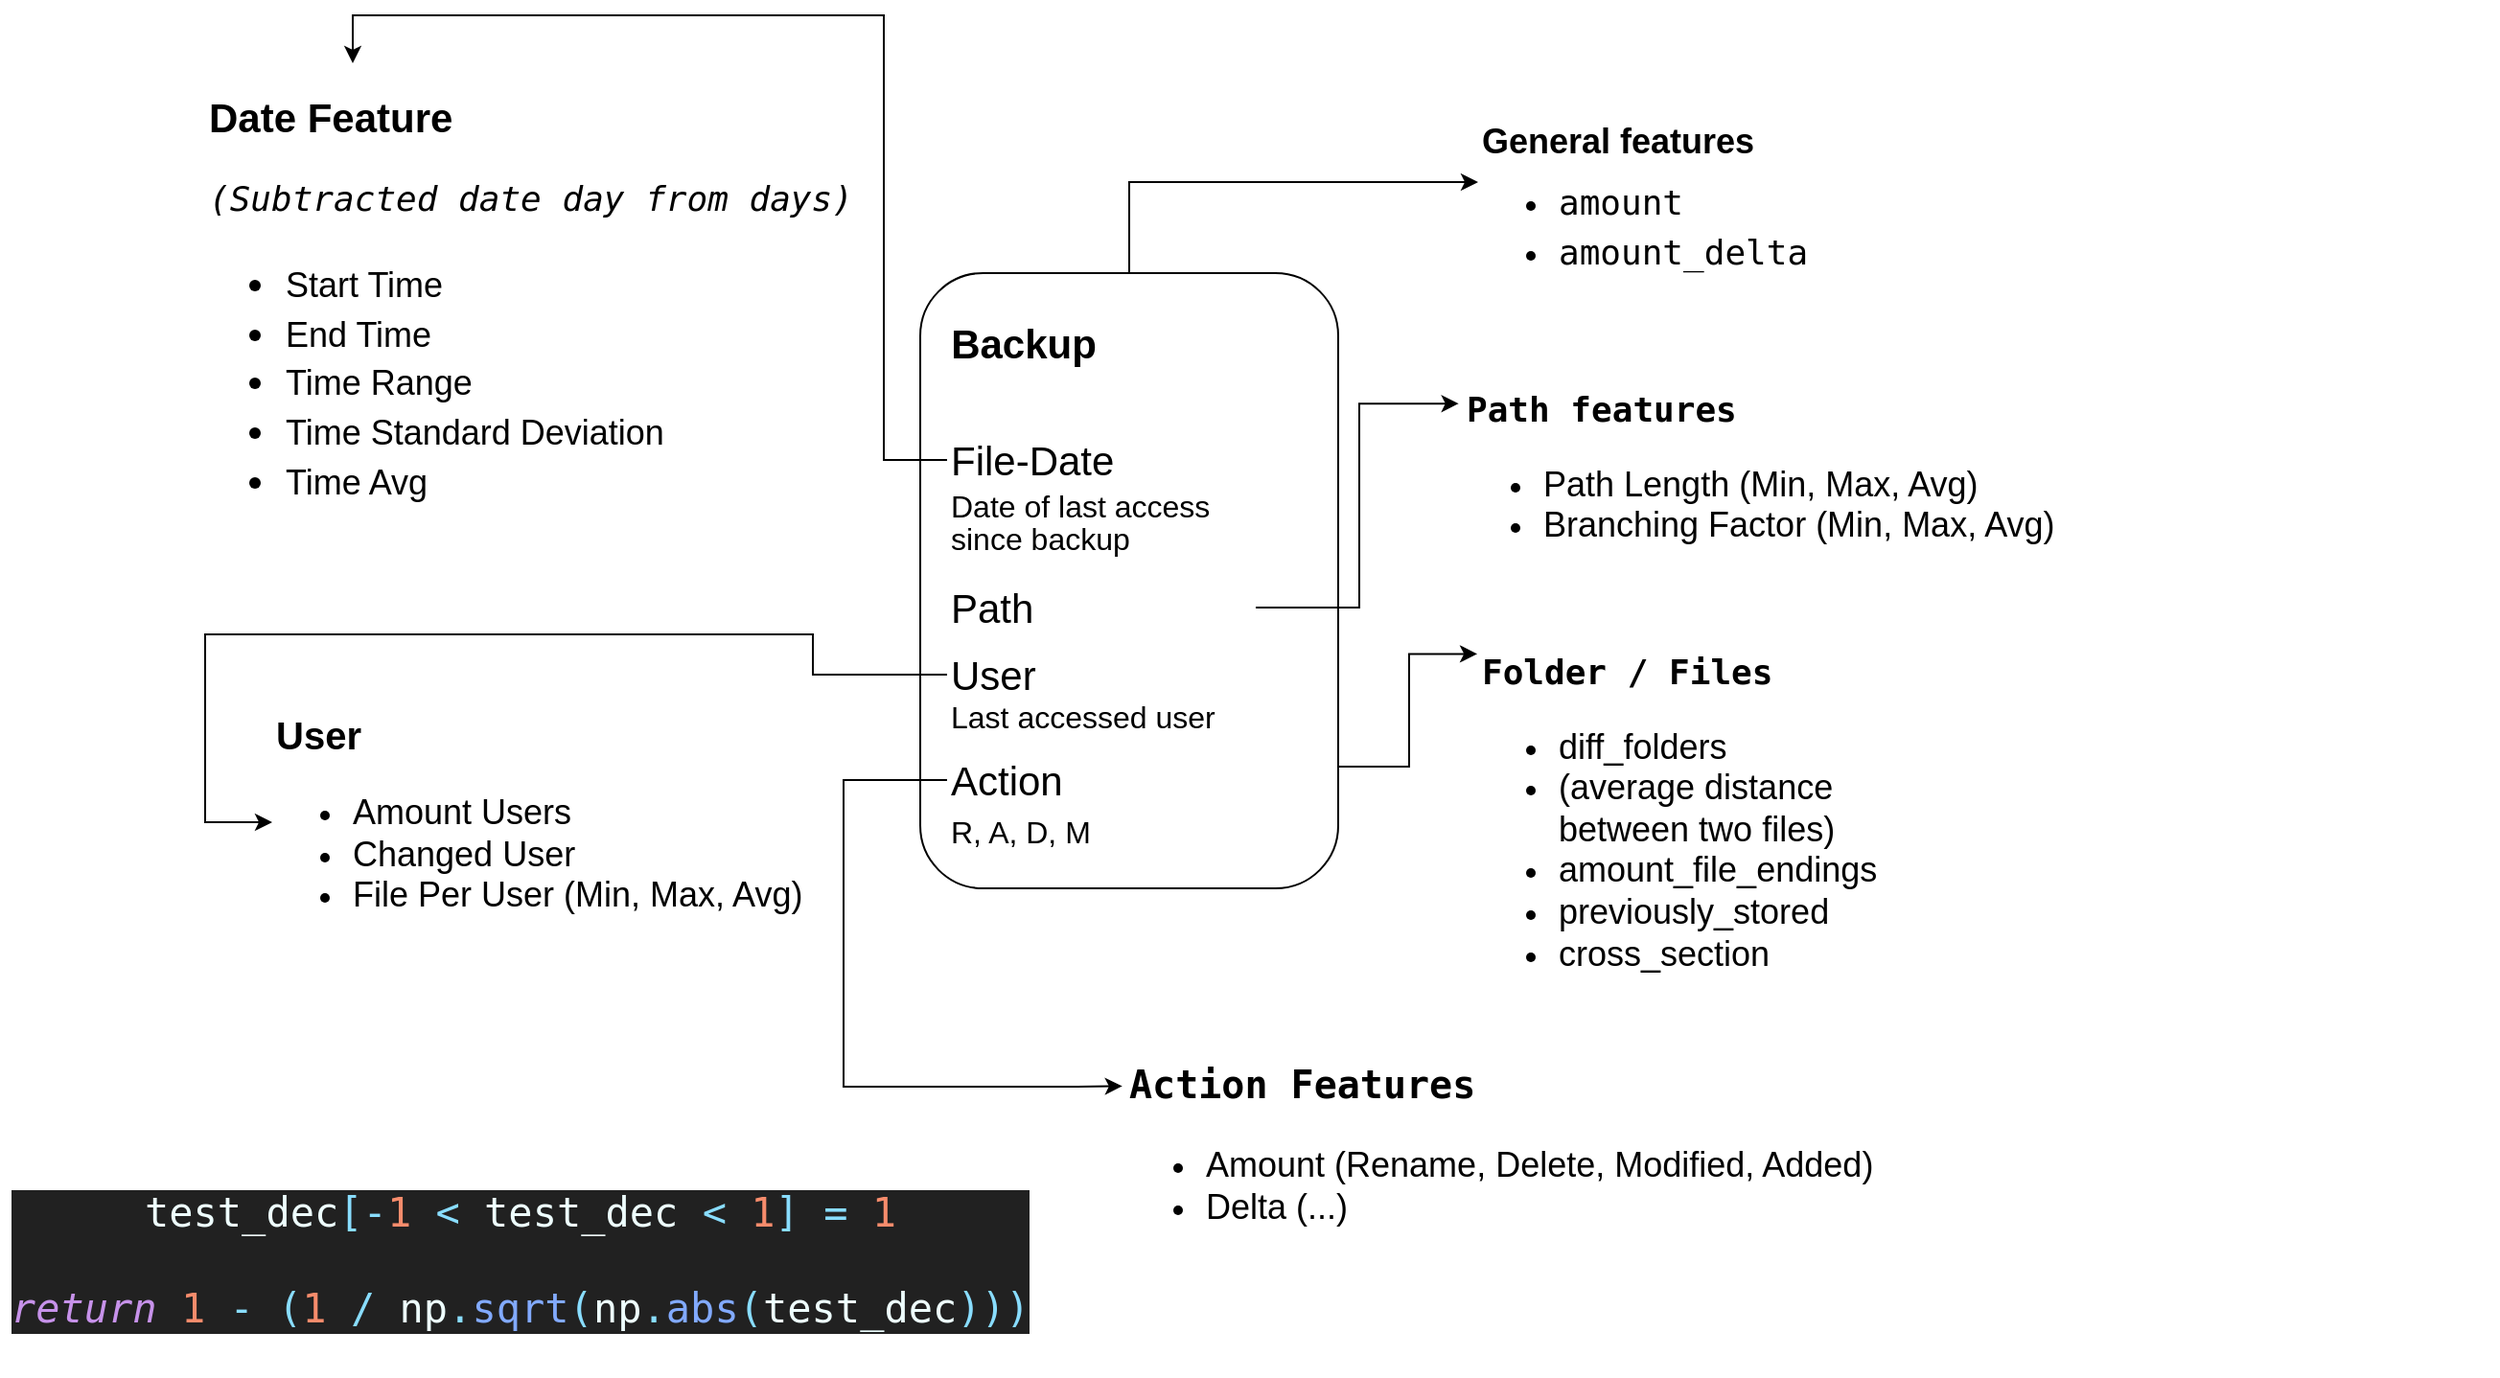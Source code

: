 <mxfile version="14.9.5" type="device"><diagram id="O12eU0wsOwnbsM4joEg3" name="Page-1"><mxGraphModel dx="2042" dy="723" grid="0" gridSize="10" guides="1" tooltips="1" connect="1" arrows="1" fold="1" page="0" pageScale="1" pageWidth="850" pageHeight="1100" math="0" shadow="0"><root><mxCell id="0"/><mxCell id="1" parent="0"/><mxCell id="xLNdtQX9KH61HsyIuXMJ-21" style="edgeStyle=orthogonalEdgeStyle;rounded=0;orthogonalLoop=1;jettySize=auto;html=1;fontSize=21;" edge="1" parent="1" source="xLNdtQX9KH61HsyIuXMJ-2" target="xLNdtQX9KH61HsyIuXMJ-7"><mxGeometry relative="1" as="geometry"><Array as="points"><mxPoint x="80" y="101"/></Array></mxGeometry></mxCell><mxCell id="xLNdtQX9KH61HsyIuXMJ-23" style="edgeStyle=orthogonalEdgeStyle;rounded=0;orthogonalLoop=1;jettySize=auto;html=1;entryX=-0.002;entryY=0.135;entryDx=0;entryDy=0;entryPerimeter=0;fontSize=21;" edge="1" parent="1" source="xLNdtQX9KH61HsyIuXMJ-2" target="xLNdtQX9KH61HsyIuXMJ-18"><mxGeometry relative="1" as="geometry"><Array as="points"><mxPoint x="226" y="406"/><mxPoint x="226" y="347"/></Array></mxGeometry></mxCell><mxCell id="xLNdtQX9KH61HsyIuXMJ-2" value="" style="rounded=1;whiteSpace=wrap;html=1;" vertex="1" parent="1"><mxGeometry x="-29" y="148.5" width="218" height="321" as="geometry"/></mxCell><mxCell id="xLNdtQX9KH61HsyIuXMJ-3" value="Backup" style="text;html=1;strokeColor=none;fillColor=none;align=center;verticalAlign=middle;whiteSpace=wrap;rounded=0;fontSize=21;fontStyle=1" vertex="1" parent="1"><mxGeometry x="-5" y="175" width="60" height="20" as="geometry"/></mxCell><mxCell id="xLNdtQX9KH61HsyIuXMJ-20" style="edgeStyle=orthogonalEdgeStyle;rounded=0;orthogonalLoop=1;jettySize=auto;html=1;fontSize=21;" edge="1" parent="1" source="xLNdtQX9KH61HsyIuXMJ-4"><mxGeometry relative="1" as="geometry"><mxPoint x="-325" y="39" as="targetPoint"/><Array as="points"><mxPoint x="-48" y="246"/><mxPoint x="-48" y="14"/><mxPoint x="-325" y="14"/></Array></mxGeometry></mxCell><mxCell id="xLNdtQX9KH61HsyIuXMJ-4" value="File-Date" style="text;html=1;strokeColor=none;fillColor=none;align=left;verticalAlign=middle;whiteSpace=wrap;rounded=0;fontSize=21;" vertex="1" parent="1"><mxGeometry x="-15" y="236" width="161" height="20" as="geometry"/></mxCell><mxCell id="xLNdtQX9KH61HsyIuXMJ-22" style="edgeStyle=orthogonalEdgeStyle;rounded=0;orthogonalLoop=1;jettySize=auto;html=1;entryX=-0.004;entryY=0.141;entryDx=0;entryDy=0;entryPerimeter=0;fontSize=21;" edge="1" parent="1" source="xLNdtQX9KH61HsyIuXMJ-5" target="xLNdtQX9KH61HsyIuXMJ-16"><mxGeometry relative="1" as="geometry"/></mxCell><mxCell id="xLNdtQX9KH61HsyIuXMJ-5" value="Path" style="text;html=1;strokeColor=none;fillColor=none;align=left;verticalAlign=middle;whiteSpace=wrap;rounded=0;fontSize=21;" vertex="1" parent="1"><mxGeometry x="-15" y="313" width="161" height="20" as="geometry"/></mxCell><mxCell id="xLNdtQX9KH61HsyIuXMJ-6" value="&lt;p style=&quot;line-height: 70%&quot;&gt;&lt;font style=&quot;font-size: 16px&quot;&gt;Date of last access since backup&lt;br&gt;&lt;/font&gt;&lt;/p&gt;" style="text;html=1;strokeColor=none;fillColor=none;align=left;verticalAlign=middle;whiteSpace=wrap;rounded=0;fontSize=21;" vertex="1" parent="1"><mxGeometry x="-15" y="268" width="161" height="20" as="geometry"/></mxCell><mxCell id="xLNdtQX9KH61HsyIuXMJ-7" value="&lt;p style=&quot;line-height: 10% ; font-size: 18px&quot;&gt;&lt;font style=&quot;font-size: 18px&quot;&gt;&lt;b&gt;&lt;span style=&quot;background-color: transparent ; line-height: 80%&quot;&gt; General features&lt;/span&gt;&lt;/b&gt;&lt;br&gt;&lt;span style=&quot;background-color: transparent&quot;&gt;&lt;/span&gt;&lt;/font&gt;&lt;/p&gt;&lt;ul style=&quot;line-height: 0% ; font-size: 18px&quot;&gt;&lt;li&gt;&lt;pre style=&quot;font-family: &amp;#34;menlo&amp;#34; , monospace&quot;&gt;&lt;font style=&quot;font-size: 18px&quot;&gt;&lt;span style=&quot;background-color: transparent ; line-height: 80%&quot;&gt;amount&lt;/span&gt;&lt;/font&gt;&lt;/pre&gt;&lt;/li&gt;&lt;li&gt;&lt;pre style=&quot;font-family: &amp;#34;menlo&amp;#34; , monospace&quot;&gt;&lt;font style=&quot;font-size: 18px&quot;&gt;&lt;span style=&quot;background-color: transparent&quot;&gt;amount_delta&lt;/span&gt;&lt;/font&gt;&lt;/pre&gt;&lt;/li&gt;&lt;/ul&gt;&lt;p style=&quot;font-size: 18px&quot;&gt;&lt;/p&gt;" style="text;whiteSpace=wrap;html=1;fontSize=21;" vertex="1" parent="1"><mxGeometry x="262" y="48" width="286" height="106" as="geometry"/></mxCell><mxCell id="xLNdtQX9KH61HsyIuXMJ-24" style="edgeStyle=orthogonalEdgeStyle;rounded=0;orthogonalLoop=1;jettySize=auto;html=1;fontSize=21;" edge="1" parent="1" source="xLNdtQX9KH61HsyIuXMJ-8" target="xLNdtQX9KH61HsyIuXMJ-15"><mxGeometry relative="1" as="geometry"><Array as="points"><mxPoint x="-85" y="358"/><mxPoint x="-85" y="337"/><mxPoint x="-402" y="337"/><mxPoint x="-402" y="435"/></Array></mxGeometry></mxCell><mxCell id="xLNdtQX9KH61HsyIuXMJ-8" value="User" style="text;html=1;strokeColor=none;fillColor=none;align=left;verticalAlign=middle;whiteSpace=wrap;rounded=0;fontSize=21;" vertex="1" parent="1"><mxGeometry x="-15" y="348" width="161" height="20" as="geometry"/></mxCell><mxCell id="xLNdtQX9KH61HsyIuXMJ-14" style="edgeStyle=orthogonalEdgeStyle;rounded=0;orthogonalLoop=1;jettySize=auto;html=1;entryX=-0.004;entryY=0.303;entryDx=0;entryDy=0;fontSize=21;entryPerimeter=0;" edge="1" parent="1" source="xLNdtQX9KH61HsyIuXMJ-9" target="xLNdtQX9KH61HsyIuXMJ-19"><mxGeometry relative="1" as="geometry"><mxPoint x="-49" y="573" as="targetPoint"/><Array as="points"><mxPoint x="-69" y="413"/><mxPoint x="-69" y="573"/><mxPoint x="53" y="573"/></Array></mxGeometry></mxCell><mxCell id="xLNdtQX9KH61HsyIuXMJ-9" value="Action" style="text;html=1;strokeColor=none;fillColor=none;align=left;verticalAlign=middle;whiteSpace=wrap;rounded=0;fontSize=21;" vertex="1" parent="1"><mxGeometry x="-15" y="403" width="161" height="20" as="geometry"/></mxCell><mxCell id="xLNdtQX9KH61HsyIuXMJ-10" value="&lt;p style=&quot;line-height: 70%&quot;&gt;&lt;font style=&quot;font-size: 16px&quot;&gt;R, A, D, M&lt;br&gt;&lt;/font&gt;&lt;/p&gt;" style="text;html=1;strokeColor=none;fillColor=none;align=left;verticalAlign=middle;whiteSpace=wrap;rounded=0;fontSize=21;" vertex="1" parent="1"><mxGeometry x="-15" y="430" width="161" height="20" as="geometry"/></mxCell><mxCell id="xLNdtQX9KH61HsyIuXMJ-11" value="&lt;p style=&quot;line-height: 70%&quot;&gt;&lt;font style=&quot;font-size: 16px&quot;&gt;Last accessed user&lt;br&gt;&lt;/font&gt;&lt;/p&gt;" style="text;html=1;strokeColor=none;fillColor=none;align=left;verticalAlign=middle;whiteSpace=wrap;rounded=0;fontSize=21;" vertex="1" parent="1"><mxGeometry x="-15" y="370" width="161" height="20" as="geometry"/></mxCell><mxCell id="xLNdtQX9KH61HsyIuXMJ-15" value="&lt;font style=&quot;font-size: 20px&quot;&gt;&lt;span style=&quot;background-color: transparent&quot;&gt;&lt;b&gt;User&lt;/b&gt;&lt;span style=&quot;font-style: italic&quot;&gt;&lt;br&gt;&lt;/span&gt;&lt;/span&gt;&lt;/font&gt;&lt;ul style=&quot;font-size: 18px&quot;&gt;&lt;li&gt;&lt;font style=&quot;font-size: 18px&quot;&gt;&lt;span style=&quot;background-color: transparent&quot;&gt;Amount Users&lt;/span&gt;&lt;/font&gt;&lt;/li&gt;&lt;li&gt;&lt;font style=&quot;font-size: 18px&quot;&gt;&lt;span style=&quot;background-color: transparent&quot;&gt;Changed User&lt;/span&gt;&lt;span style=&quot;background-color: transparent&quot;&gt;&lt;/span&gt;&lt;/font&gt;&lt;/li&gt;&lt;li&gt;File Per User (Min, Max, Avg)&lt;br&gt;&lt;/li&gt;&lt;/ul&gt;&lt;p style=&quot;font-size: 20px&quot;&gt;&lt;/p&gt;" style="text;whiteSpace=wrap;html=1;fontSize=21;" vertex="1" parent="1"><mxGeometry x="-367" y="370" width="317" height="151" as="geometry"/></mxCell><mxCell id="xLNdtQX9KH61HsyIuXMJ-16" value="&lt;pre style=&quot;font-family: &amp;#34;menlo&amp;#34; , monospace ; font-size: 18px&quot;&gt;&lt;font style=&quot;font-size: 18px&quot;&gt;&lt;span style=&quot;background-color: transparent&quot;&gt;&lt;b&gt;Path features&lt;/b&gt;&lt;span style=&quot;font-style: italic&quot;&gt;&lt;br&gt;&lt;/span&gt;&lt;/span&gt;&lt;/font&gt;&lt;/pre&gt;&lt;ul style=&quot;font-size: 18px&quot;&gt;&lt;li&gt;&lt;font style=&quot;font-size: 18px&quot;&gt;&lt;span style=&quot;background-color: transparent&quot;&gt;Path Length (Min, Max, Avg)&lt;/span&gt;&lt;/font&gt;&lt;/li&gt;&lt;li&gt;Branching Factor (Min, Max, Avg)&lt;br&gt;&lt;/li&gt;&lt;/ul&gt;&lt;pre style=&quot;font-family: &amp;#34;menlo&amp;#34; , monospace ; font-size: 18px&quot;&gt;&lt;font style=&quot;font-size: 18px&quot;&gt;&lt;span style=&quot;background-color: transparent&quot;&gt;&lt;br&gt;&lt;/span&gt;&lt;/font&gt;&lt;/pre&gt;" style="text;whiteSpace=wrap;html=1;fontSize=21;" vertex="1" parent="1"><mxGeometry x="254" y="184" width="540" height="231" as="geometry"/></mxCell><mxCell id="xLNdtQX9KH61HsyIuXMJ-17" value="&lt;font size=&quot;1&quot;&gt;&lt;b&gt;&lt;font style=&quot;font-size: 18px&quot;&gt;&lt;span style=&quot;background-color: transparent ; font-size: 21px&quot;&gt;Date Feature &lt;/span&gt;&lt;/font&gt;&lt;/b&gt;&lt;/font&gt;&lt;br&gt;&lt;font style=&quot;font-size: 18px&quot;&gt;&lt;span style=&quot;background-color: transparent&quot;&gt;&lt;span style=&quot;font-style: italic&quot;&gt;&lt;/span&gt;&lt;/span&gt;&lt;/font&gt;&lt;pre style=&quot;font-family: &amp;#34;menlo&amp;#34; , monospace ; font-size: 18px&quot;&gt;&lt;font style=&quot;font-size: 18px&quot;&gt;&lt;span style=&quot;background-color: transparent&quot;&gt;&lt;span style=&quot;font-style: italic&quot;&gt;(Subtracted date day from days)&lt;br&gt;&lt;/span&gt;&lt;/span&gt;&lt;/font&gt;&lt;/pre&gt;&lt;ul&gt;&lt;li&gt;&lt;font style=&quot;font-size: 18px&quot;&gt;&lt;span style=&quot;background-color: transparent&quot;&gt;Start Time &lt;br&gt;&lt;/span&gt;&lt;/font&gt;&lt;/li&gt;&lt;li&gt;&lt;font style=&quot;font-size: 18px&quot;&gt;&lt;span style=&quot;background-color: transparent&quot;&gt;End Time&lt;br&gt;&lt;/span&gt;&lt;/font&gt;&lt;/li&gt;&lt;li&gt;&lt;font style=&quot;font-size: 18px&quot;&gt;&lt;span style=&quot;background-color: transparent&quot;&gt;Time Range&lt;br&gt;&lt;/span&gt;&lt;/font&gt;&lt;/li&gt;&lt;li&gt;&lt;font style=&quot;font-size: 18px&quot;&gt;&lt;span style=&quot;background-color: transparent&quot;&gt;Time Standard Deviation&lt;br&gt;&lt;/span&gt;&lt;/font&gt;&lt;/li&gt;&lt;li&gt;&lt;font style=&quot;font-size: 18px&quot;&gt;&lt;span style=&quot;background-color: transparent&quot;&gt;Time Avg&lt;br&gt;&lt;/span&gt;&lt;/font&gt;&lt;/li&gt;&lt;/ul&gt;&lt;pre style=&quot;font-family: &amp;#34;menlo&amp;#34; , monospace ; font-size: 18px&quot;&gt;&lt;font style=&quot;font-size: 18px&quot;&gt;&lt;span style=&quot;background-color: transparent&quot;&gt;&lt;br&gt;&lt;/span&gt;&lt;span style=&quot;background-color: transparent&quot;&gt;&lt;br&gt;&lt;br&gt;&lt;br&gt;&lt;/span&gt;&lt;/font&gt;&lt;/pre&gt;" style="text;whiteSpace=wrap;html=1;fontSize=21;" vertex="1" parent="1"><mxGeometry x="-402" y="48" width="365" height="244" as="geometry"/></mxCell><mxCell id="xLNdtQX9KH61HsyIuXMJ-18" value="&lt;pre style=&quot;font-family: &amp;#34;menlo&amp;#34; , monospace ; font-size: 18px&quot;&gt;&lt;font style=&quot;font-size: 18px&quot;&gt;&lt;span style=&quot;background-color: transparent&quot;&gt;&lt;b&gt;Folder / Files&lt;/b&gt;&lt;span style=&quot;font-style: italic&quot;&gt;&lt;br&gt;&lt;/span&gt;&lt;/span&gt;&lt;/font&gt;&lt;/pre&gt;&lt;ul style=&quot;font-size: 18px&quot;&gt;&lt;li&gt;&lt;font style=&quot;font-size: 18px&quot;&gt;&lt;span style=&quot;background-color: transparent&quot;&gt;diff_folders&lt;/span&gt;&lt;/font&gt;&lt;/li&gt;&lt;li&gt;&lt;font style=&quot;font-size: 18px&quot;&gt;&lt;span style=&quot;background-color: transparent&quot;&gt;(average distance between two files)&lt;/span&gt;&lt;/font&gt;&lt;/li&gt;&lt;li&gt;&lt;font style=&quot;font-size: 18px&quot;&gt;&lt;span style=&quot;background-color: transparent&quot;&gt;amount_file_endings&lt;/span&gt;&lt;span style=&quot;background-color: transparent&quot;&gt;&lt;span style=&quot;background-color: transparent&quot;&gt;&lt;/span&gt;&lt;/span&gt;&lt;/font&gt;&lt;/li&gt;&lt;li&gt;&lt;font style=&quot;font-size: 18px&quot;&gt;&lt;span style=&quot;background-color: transparent&quot;&gt;&lt;span style=&quot;background-color: transparent&quot;&gt;previously_stored&lt;/span&gt;&lt;/span&gt;&lt;/font&gt;&lt;/li&gt;&lt;li&gt;&lt;font style=&quot;font-size: 18px&quot;&gt;&lt;span style=&quot;background-color: transparent&quot;&gt;&lt;span style=&quot;background-color: transparent&quot;&gt;cross_section&lt;/span&gt; &lt;/span&gt;&lt;/font&gt;&lt;/li&gt;&lt;/ul&gt;" style="text;whiteSpace=wrap;html=1;fontSize=21;" vertex="1" parent="1"><mxGeometry x="262" y="321" width="226" height="194" as="geometry"/></mxCell><mxCell id="xLNdtQX9KH61HsyIuXMJ-19" value="&lt;p style=&quot;line-height: 0% ; font-size: 20px&quot;&gt;&lt;/p&gt;&lt;pre style=&quot;font-family: &amp;#34;menlo&amp;#34; , monospace ; font-size: 20px&quot;&gt;&lt;font style=&quot;font-size: 20px&quot;&gt;&lt;span style=&quot;background-color: transparent&quot;&gt;&lt;b&gt;Action Features&lt;/b&gt;&lt;span style=&quot;font-style: italic&quot;&gt;&lt;br&gt;&lt;/span&gt;&lt;/span&gt;&lt;/font&gt;&lt;/pre&gt;&lt;ul style=&quot;font-size: 18px&quot;&gt;&lt;li&gt;Amount (Rename, Delete, Modified, Added)&lt;/li&gt;&lt;li&gt;Delta (...)&lt;br&gt;&lt;/li&gt;&lt;/ul&gt;&lt;p style=&quot;font-size: 20px&quot;&gt;&lt;/p&gt;" style="text;whiteSpace=wrap;html=1;fontSize=21;" vertex="1" parent="1"><mxGeometry x="78" y="533" width="402" height="131" as="geometry"/></mxCell><mxCell id="xLNdtQX9KH61HsyIuXMJ-25" value="&lt;pre style=&quot;background-color: #212121 ; color: #eeffff ; font-family: &amp;#34;menlo&amp;#34; , monospace ; font-size: 9 0pt&quot;&gt;test_dec&lt;span style=&quot;color: #89ddff&quot;&gt;[-&lt;/span&gt;&lt;span style=&quot;color: #f78c6c&quot;&gt;1 &lt;/span&gt;&lt;span style=&quot;color: #89ddff&quot;&gt;&amp;lt; &lt;/span&gt;test_dec &lt;span style=&quot;color: #89ddff&quot;&gt;&amp;lt; &lt;/span&gt;&lt;span style=&quot;color: #f78c6c&quot;&gt;1&lt;/span&gt;&lt;span style=&quot;color: #89ddff&quot;&gt;] = &lt;/span&gt;&lt;span style=&quot;color: #f78c6c&quot;&gt;1&lt;br&gt;&lt;/span&gt;&lt;span style=&quot;color: #f78c6c&quot;&gt;&lt;br&gt;&lt;/span&gt;&lt;span style=&quot;color: #c792ea ; font-style: italic&quot;&gt;return &lt;/span&gt;&lt;span style=&quot;color: #f78c6c&quot;&gt;1 &lt;/span&gt;&lt;span style=&quot;color: #89ddff&quot;&gt;- (&lt;/span&gt;&lt;span style=&quot;color: #f78c6c&quot;&gt;1 &lt;/span&gt;&lt;span style=&quot;color: #89ddff&quot;&gt;/ &lt;/span&gt;np&lt;span style=&quot;color: #89ddff&quot;&gt;.&lt;/span&gt;&lt;span style=&quot;color: #82aaff&quot;&gt;sqrt&lt;/span&gt;&lt;span style=&quot;color: #89ddff&quot;&gt;(&lt;/span&gt;np&lt;span style=&quot;color: #89ddff&quot;&gt;.&lt;/span&gt;&lt;span style=&quot;color: #82aaff&quot;&gt;abs&lt;/span&gt;&lt;span style=&quot;color: #89ddff&quot;&gt;(&lt;/span&gt;test_dec&lt;span style=&quot;color: #89ddff&quot;&gt;)))&lt;/span&gt;&lt;/pre&gt;" style="text;html=1;align=center;verticalAlign=middle;resizable=0;points=[];autosize=1;strokeColor=none;fontSize=21;" vertex="1" parent="1"><mxGeometry x="-509" y="603" width="541" height="121" as="geometry"/></mxCell></root></mxGraphModel></diagram></mxfile>